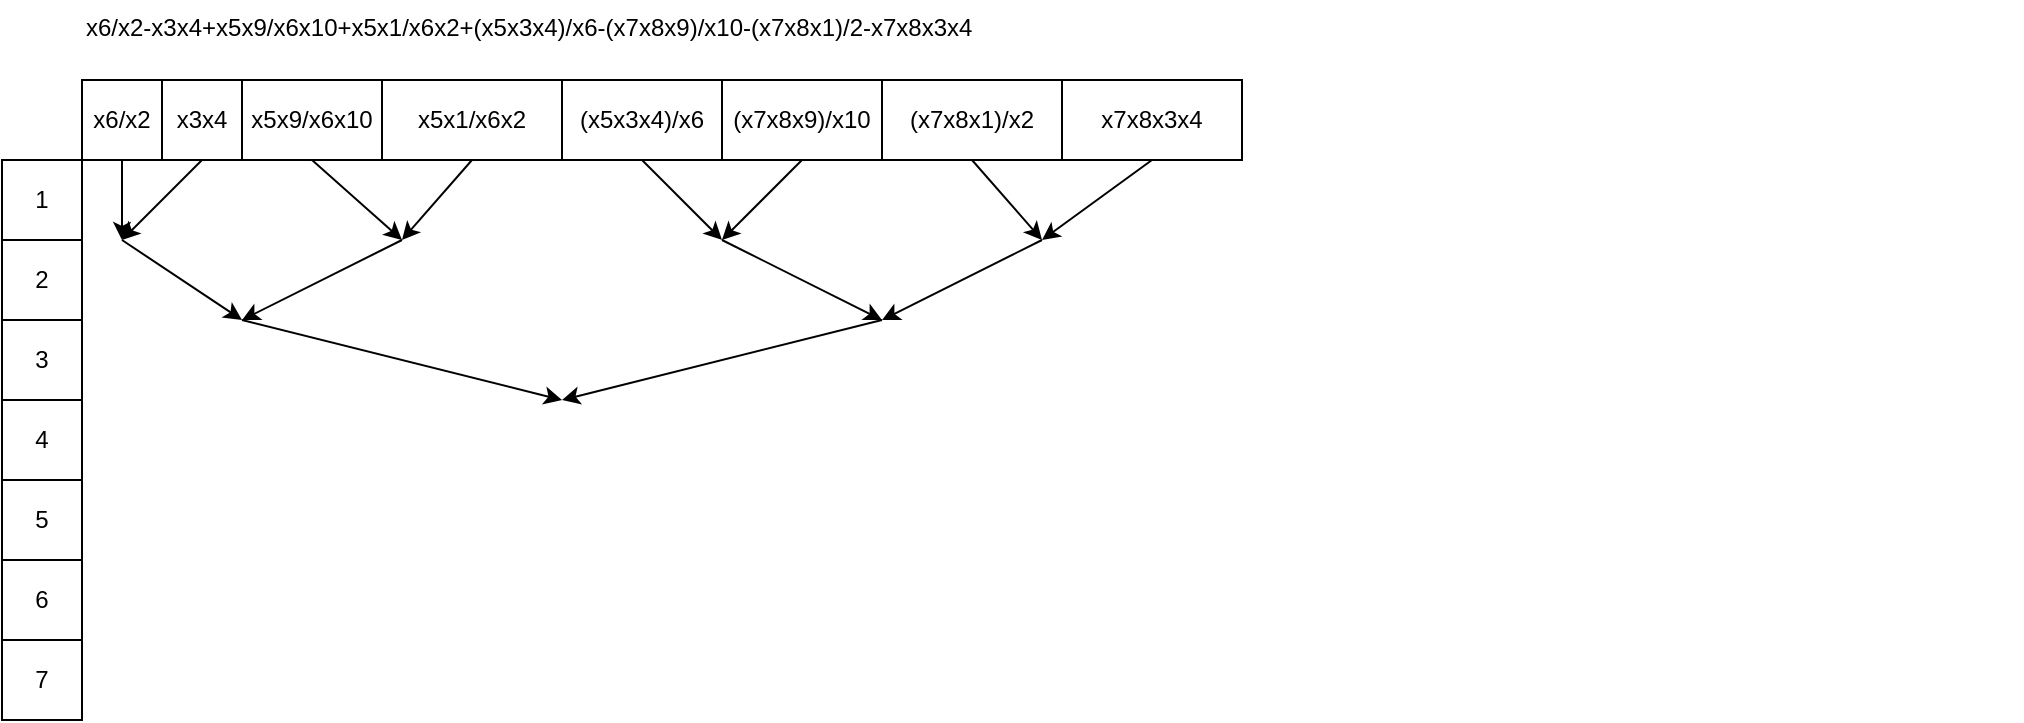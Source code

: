 <mxfile version="26.2.14">
  <diagram name="Страница — 1" id="ocyLtRxYQ61MlFL5RtoZ">
    <mxGraphModel dx="679" dy="370" grid="1" gridSize="10" guides="0" tooltips="1" connect="1" arrows="1" fold="1" page="1" pageScale="1" pageWidth="827" pageHeight="1169" math="0" shadow="0">
      <root>
        <mxCell id="0" />
        <mxCell id="1" parent="0" />
        <mxCell id="M4VB-FK21x6pA-2J-AI8-1" value="x6/x2-x3x4+x5x9/x6x10+x5x1/x6x2+(x5x3x4)/x6-(x7x8x9)/x10-(x7x8x1)/2-x7x8x3x4" style="text;whiteSpace=wrap;" parent="1" vertex="1">
          <mxGeometry x="40" y="40" width="970" height="50" as="geometry" />
        </mxCell>
        <mxCell id="1kkDNDZ4zX2zv6BqSma4-3" style="edgeStyle=none;rounded=0;orthogonalLoop=1;jettySize=auto;html=1;exitX=0.5;exitY=1;exitDx=0;exitDy=0;" parent="1" source="M4VB-FK21x6pA-2J-AI8-2" edge="1">
          <mxGeometry relative="1" as="geometry">
            <mxPoint x="60" y="160" as="targetPoint" />
          </mxGeometry>
        </mxCell>
        <mxCell id="M4VB-FK21x6pA-2J-AI8-2" value="x6/x2" style="rounded=0;whiteSpace=wrap;html=1;" parent="1" vertex="1">
          <mxGeometry x="40" y="80" width="40" height="40" as="geometry" />
        </mxCell>
        <mxCell id="1kkDNDZ4zX2zv6BqSma4-4" style="edgeStyle=none;rounded=0;orthogonalLoop=1;jettySize=auto;html=1;exitX=0.5;exitY=1;exitDx=0;exitDy=0;" parent="1" source="M4VB-FK21x6pA-2J-AI8-6" edge="1">
          <mxGeometry relative="1" as="geometry">
            <mxPoint x="60" y="160" as="targetPoint" />
          </mxGeometry>
        </mxCell>
        <mxCell id="M4VB-FK21x6pA-2J-AI8-6" value="x3x4" style="rounded=0;whiteSpace=wrap;html=1;" parent="1" vertex="1">
          <mxGeometry x="80" y="80" width="40" height="40" as="geometry" />
        </mxCell>
        <mxCell id="1kkDNDZ4zX2zv6BqSma4-20" style="edgeStyle=none;rounded=0;orthogonalLoop=1;jettySize=auto;html=1;exitX=0.5;exitY=1;exitDx=0;exitDy=0;" parent="1" source="M4VB-FK21x6pA-2J-AI8-7" edge="1">
          <mxGeometry relative="1" as="geometry">
            <mxPoint x="200" y="160" as="targetPoint" />
          </mxGeometry>
        </mxCell>
        <mxCell id="M4VB-FK21x6pA-2J-AI8-7" value="x5x9/x6x10" style="rounded=0;whiteSpace=wrap;html=1;" parent="1" vertex="1">
          <mxGeometry x="120" y="80" width="70" height="40" as="geometry" />
        </mxCell>
        <mxCell id="1kkDNDZ4zX2zv6BqSma4-21" style="edgeStyle=none;rounded=0;orthogonalLoop=1;jettySize=auto;html=1;exitX=0.5;exitY=1;exitDx=0;exitDy=0;" parent="1" source="M4VB-FK21x6pA-2J-AI8-8" edge="1">
          <mxGeometry relative="1" as="geometry">
            <mxPoint x="200" y="160" as="targetPoint" />
          </mxGeometry>
        </mxCell>
        <mxCell id="M4VB-FK21x6pA-2J-AI8-8" value="x5x1/x6x2" style="rounded=0;whiteSpace=wrap;html=1;" parent="1" vertex="1">
          <mxGeometry x="190" y="80" width="90" height="40" as="geometry" />
        </mxCell>
        <mxCell id="1kkDNDZ4zX2zv6BqSma4-22" style="edgeStyle=none;rounded=0;orthogonalLoop=1;jettySize=auto;html=1;exitX=0.5;exitY=1;exitDx=0;exitDy=0;" parent="1" source="M4VB-FK21x6pA-2J-AI8-11" edge="1">
          <mxGeometry relative="1" as="geometry">
            <mxPoint x="360" y="160" as="targetPoint" />
          </mxGeometry>
        </mxCell>
        <mxCell id="M4VB-FK21x6pA-2J-AI8-11" value="(x5x3x4)/x6" style="rounded=0;whiteSpace=wrap;html=1;" parent="1" vertex="1">
          <mxGeometry x="280" y="80" width="80" height="40" as="geometry" />
        </mxCell>
        <mxCell id="1kkDNDZ4zX2zv6BqSma4-23" style="edgeStyle=none;rounded=0;orthogonalLoop=1;jettySize=auto;html=1;exitX=0.5;exitY=1;exitDx=0;exitDy=0;" parent="1" source="M4VB-FK21x6pA-2J-AI8-13" edge="1">
          <mxGeometry relative="1" as="geometry">
            <mxPoint x="360" y="160" as="targetPoint" />
          </mxGeometry>
        </mxCell>
        <mxCell id="M4VB-FK21x6pA-2J-AI8-13" value="(x7x8x9)/x10" style="rounded=0;whiteSpace=wrap;html=1;" parent="1" vertex="1">
          <mxGeometry x="360" y="80" width="80" height="40" as="geometry" />
        </mxCell>
        <mxCell id="M4VB-FK21x6pA-2J-AI8-16" value="1" style="rounded=0;whiteSpace=wrap;html=1;" parent="1" vertex="1">
          <mxGeometry y="120" width="40" height="40" as="geometry" />
        </mxCell>
        <mxCell id="M4VB-FK21x6pA-2J-AI8-17" value="2" style="rounded=0;whiteSpace=wrap;html=1;" parent="1" vertex="1">
          <mxGeometry y="160" width="40" height="40" as="geometry" />
        </mxCell>
        <mxCell id="M4VB-FK21x6pA-2J-AI8-18" value="3" style="rounded=0;whiteSpace=wrap;html=1;" parent="1" vertex="1">
          <mxGeometry y="200" width="40" height="40" as="geometry" />
        </mxCell>
        <mxCell id="M4VB-FK21x6pA-2J-AI8-19" value="4" style="rounded=0;whiteSpace=wrap;html=1;" parent="1" vertex="1">
          <mxGeometry y="240" width="40" height="40" as="geometry" />
        </mxCell>
        <mxCell id="M4VB-FK21x6pA-2J-AI8-20" value="5" style="rounded=0;whiteSpace=wrap;html=1;" parent="1" vertex="1">
          <mxGeometry y="280" width="40" height="40" as="geometry" />
        </mxCell>
        <mxCell id="M4VB-FK21x6pA-2J-AI8-21" value="6" style="rounded=0;whiteSpace=wrap;html=1;" parent="1" vertex="1">
          <mxGeometry y="320" width="40" height="40" as="geometry" />
        </mxCell>
        <mxCell id="M4VB-FK21x6pA-2J-AI8-22" value="7" style="rounded=0;whiteSpace=wrap;html=1;" parent="1" vertex="1">
          <mxGeometry y="360" width="40" height="40" as="geometry" />
        </mxCell>
        <mxCell id="1kkDNDZ4zX2zv6BqSma4-24" style="edgeStyle=none;rounded=0;orthogonalLoop=1;jettySize=auto;html=1;exitX=0.5;exitY=1;exitDx=0;exitDy=0;" parent="1" source="1kkDNDZ4zX2zv6BqSma4-11" edge="1">
          <mxGeometry relative="1" as="geometry">
            <mxPoint x="520" y="160" as="targetPoint" />
          </mxGeometry>
        </mxCell>
        <mxCell id="1kkDNDZ4zX2zv6BqSma4-11" value="(x7x8x1)/x2" style="rounded=0;whiteSpace=wrap;html=1;" parent="1" vertex="1">
          <mxGeometry x="440" y="80" width="90" height="40" as="geometry" />
        </mxCell>
        <mxCell id="1kkDNDZ4zX2zv6BqSma4-25" style="edgeStyle=none;rounded=0;orthogonalLoop=1;jettySize=auto;html=1;exitX=0.5;exitY=1;exitDx=0;exitDy=0;" parent="1" source="1kkDNDZ4zX2zv6BqSma4-12" edge="1">
          <mxGeometry relative="1" as="geometry">
            <mxPoint x="520" y="160" as="targetPoint" />
          </mxGeometry>
        </mxCell>
        <mxCell id="1kkDNDZ4zX2zv6BqSma4-12" value="x7x8x3x4" style="rounded=0;whiteSpace=wrap;html=1;" parent="1" vertex="1">
          <mxGeometry x="530" y="80" width="90" height="40" as="geometry" />
        </mxCell>
        <mxCell id="1kkDNDZ4zX2zv6BqSma4-13" value="" style="endArrow=classic;html=1;rounded=0;" parent="1" edge="1">
          <mxGeometry width="50" height="50" relative="1" as="geometry">
            <mxPoint x="60" y="160" as="sourcePoint" />
            <mxPoint x="120" y="200" as="targetPoint" />
          </mxGeometry>
        </mxCell>
        <mxCell id="1kkDNDZ4zX2zv6BqSma4-14" value="" style="endArrow=classic;html=1;rounded=0;" parent="1" edge="1">
          <mxGeometry width="50" height="50" relative="1" as="geometry">
            <mxPoint x="200" y="160" as="sourcePoint" />
            <mxPoint x="120" y="200" as="targetPoint" />
          </mxGeometry>
        </mxCell>
        <mxCell id="1kkDNDZ4zX2zv6BqSma4-15" value="" style="endArrow=classic;html=1;rounded=0;" parent="1" edge="1">
          <mxGeometry width="50" height="50" relative="1" as="geometry">
            <mxPoint x="360" y="160" as="sourcePoint" />
            <mxPoint x="440" y="200" as="targetPoint" />
          </mxGeometry>
        </mxCell>
        <mxCell id="1kkDNDZ4zX2zv6BqSma4-16" value="" style="endArrow=classic;html=1;rounded=0;" parent="1" edge="1">
          <mxGeometry width="50" height="50" relative="1" as="geometry">
            <mxPoint x="520" y="160" as="sourcePoint" />
            <mxPoint x="440" y="200" as="targetPoint" />
          </mxGeometry>
        </mxCell>
        <mxCell id="1kkDNDZ4zX2zv6BqSma4-17" value="" style="endArrow=classic;html=1;rounded=0;" parent="1" edge="1">
          <mxGeometry width="50" height="50" relative="1" as="geometry">
            <mxPoint x="120" y="200" as="sourcePoint" />
            <mxPoint x="280" y="240" as="targetPoint" />
          </mxGeometry>
        </mxCell>
        <mxCell id="1kkDNDZ4zX2zv6BqSma4-18" value="" style="endArrow=classic;html=1;rounded=0;" parent="1" edge="1">
          <mxGeometry width="50" height="50" relative="1" as="geometry">
            <mxPoint x="440" y="200" as="sourcePoint" />
            <mxPoint x="280" y="240" as="targetPoint" />
          </mxGeometry>
        </mxCell>
      </root>
    </mxGraphModel>
  </diagram>
</mxfile>

